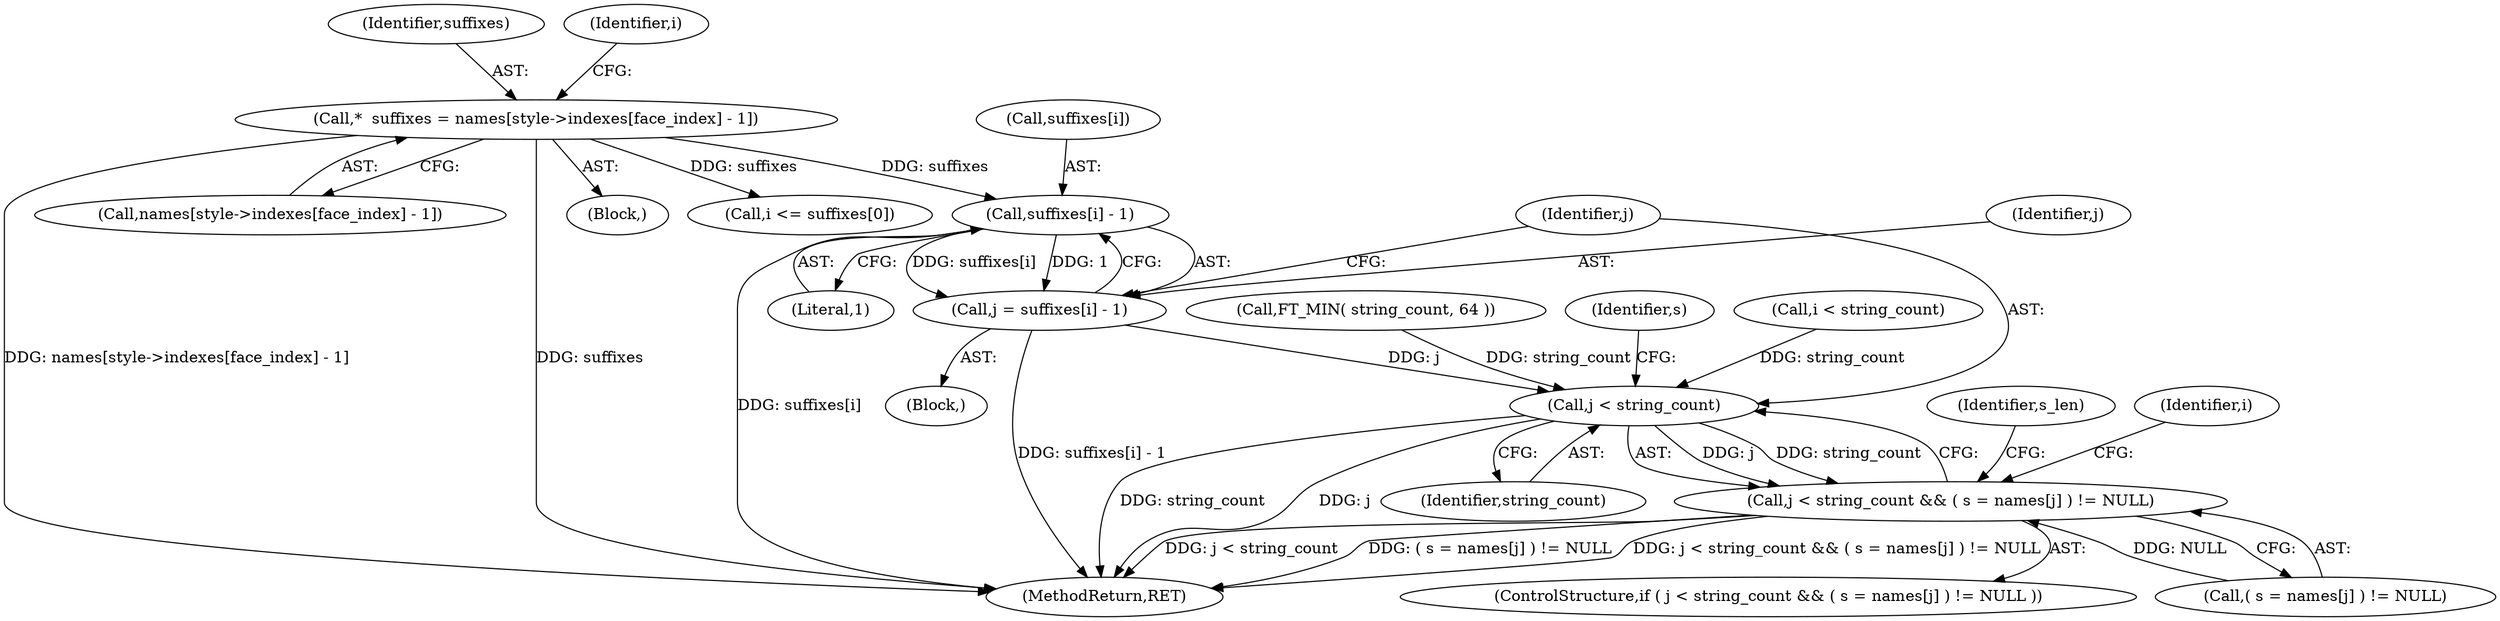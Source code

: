 digraph "0_savannah_18a8f0d9943369449bc4de92d411c78fb08d616c@array" {
"1000347" [label="(Call,suffixes[i] - 1)"];
"1000320" [label="(Call,*  suffixes = names[style->indexes[face_index] - 1])"];
"1000345" [label="(Call,j = suffixes[i] - 1)"];
"1000354" [label="(Call,j < string_count)"];
"1000353" [label="(Call,j < string_count && ( s = names[j] ) != NULL)"];
"1000345" [label="(Call,j = suffixes[i] - 1)"];
"1000346" [label="(Identifier,j)"];
"1000318" [label="(Block,)"];
"1000322" [label="(Call,names[style->indexes[face_index] - 1])"];
"1000342" [label="(Block,)"];
"1000354" [label="(Call,j < string_count)"];
"1000352" [label="(ControlStructure,if ( j < string_count && ( s = names[j] ) != NULL ))"];
"1000335" [label="(Call,i <= suffixes[0])"];
"1000359" [label="(Identifier,s)"];
"1000245" [label="(Call,i < string_count)"];
"1000357" [label="(Call,( s = names[j] ) != NULL)"];
"1000351" [label="(Literal,1)"];
"1000356" [label="(Identifier,string_count)"];
"1000404" [label="(MethodReturn,RET)"];
"1000353" [label="(Call,j < string_count && ( s = names[j] ) != NULL)"];
"1000355" [label="(Identifier,j)"];
"1000315" [label="(Call,FT_MIN( string_count, 64 ))"];
"1000321" [label="(Identifier,suffixes)"];
"1000347" [label="(Call,suffixes[i] - 1)"];
"1000320" [label="(Call,*  suffixes = names[style->indexes[face_index] - 1])"];
"1000348" [label="(Call,suffixes[i])"];
"1000367" [label="(Identifier,s_len)"];
"1000341" [label="(Identifier,i)"];
"1000333" [label="(Identifier,i)"];
"1000347" -> "1000345"  [label="AST: "];
"1000347" -> "1000351"  [label="CFG: "];
"1000348" -> "1000347"  [label="AST: "];
"1000351" -> "1000347"  [label="AST: "];
"1000345" -> "1000347"  [label="CFG: "];
"1000347" -> "1000404"  [label="DDG: suffixes[i]"];
"1000347" -> "1000345"  [label="DDG: suffixes[i]"];
"1000347" -> "1000345"  [label="DDG: 1"];
"1000320" -> "1000347"  [label="DDG: suffixes"];
"1000320" -> "1000318"  [label="AST: "];
"1000320" -> "1000322"  [label="CFG: "];
"1000321" -> "1000320"  [label="AST: "];
"1000322" -> "1000320"  [label="AST: "];
"1000333" -> "1000320"  [label="CFG: "];
"1000320" -> "1000404"  [label="DDG: names[style->indexes[face_index] - 1]"];
"1000320" -> "1000404"  [label="DDG: suffixes"];
"1000320" -> "1000335"  [label="DDG: suffixes"];
"1000345" -> "1000342"  [label="AST: "];
"1000346" -> "1000345"  [label="AST: "];
"1000355" -> "1000345"  [label="CFG: "];
"1000345" -> "1000404"  [label="DDG: suffixes[i] - 1"];
"1000345" -> "1000354"  [label="DDG: j"];
"1000354" -> "1000353"  [label="AST: "];
"1000354" -> "1000356"  [label="CFG: "];
"1000355" -> "1000354"  [label="AST: "];
"1000356" -> "1000354"  [label="AST: "];
"1000359" -> "1000354"  [label="CFG: "];
"1000353" -> "1000354"  [label="CFG: "];
"1000354" -> "1000404"  [label="DDG: string_count"];
"1000354" -> "1000404"  [label="DDG: j"];
"1000354" -> "1000353"  [label="DDG: j"];
"1000354" -> "1000353"  [label="DDG: string_count"];
"1000315" -> "1000354"  [label="DDG: string_count"];
"1000245" -> "1000354"  [label="DDG: string_count"];
"1000353" -> "1000352"  [label="AST: "];
"1000353" -> "1000357"  [label="CFG: "];
"1000357" -> "1000353"  [label="AST: "];
"1000367" -> "1000353"  [label="CFG: "];
"1000341" -> "1000353"  [label="CFG: "];
"1000353" -> "1000404"  [label="DDG: ( s = names[j] ) != NULL"];
"1000353" -> "1000404"  [label="DDG: j < string_count && ( s = names[j] ) != NULL"];
"1000353" -> "1000404"  [label="DDG: j < string_count"];
"1000357" -> "1000353"  [label="DDG: NULL"];
}
